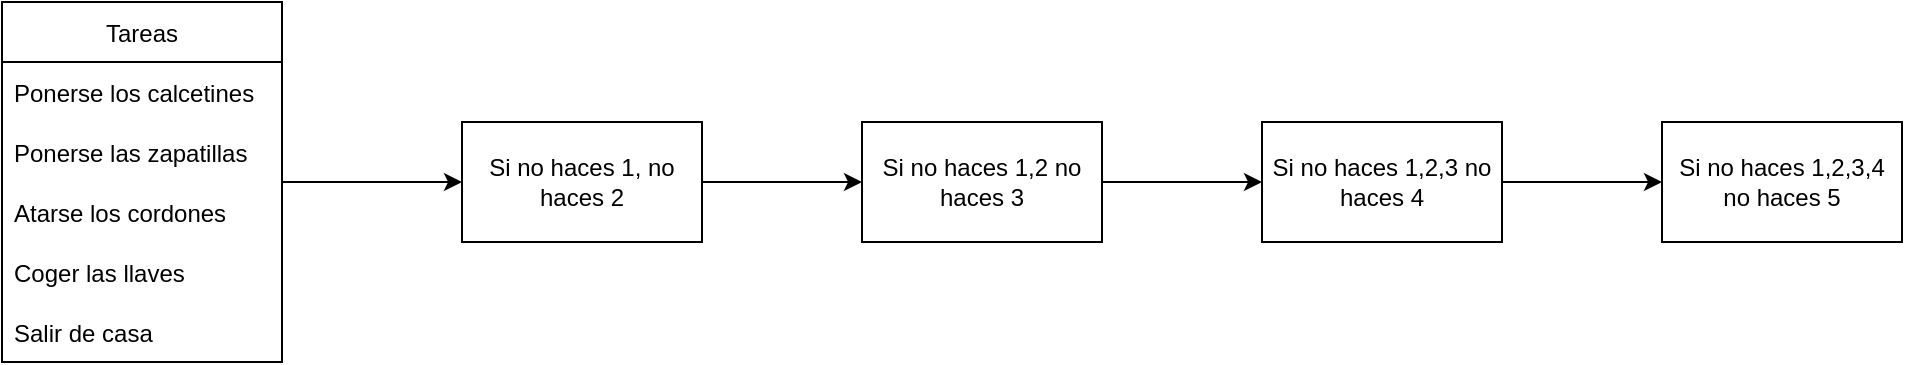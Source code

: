 <mxfile>
    <diagram id="_0wke6Hh3a8-axYqO77o" name="Página-1">
        <mxGraphModel dx="598" dy="569" grid="1" gridSize="10" guides="1" tooltips="1" connect="1" arrows="1" fold="1" page="1" pageScale="1" pageWidth="827" pageHeight="1169" math="0" shadow="0">
            <root>
                <mxCell id="0"/>
                <mxCell id="1" parent="0"/>
                <mxCell id="13" value="" style="edgeStyle=none;html=1;" edge="1" parent="1" source="5" target="12">
                    <mxGeometry relative="1" as="geometry"/>
                </mxCell>
                <mxCell id="5" value="Tareas" style="swimlane;fontStyle=0;childLayout=stackLayout;horizontal=1;startSize=30;horizontalStack=0;resizeParent=1;resizeParentMax=0;resizeLast=0;collapsible=1;marginBottom=0;" vertex="1" parent="1">
                    <mxGeometry x="160" y="300" width="140" height="180" as="geometry"/>
                </mxCell>
                <mxCell id="6" value="Ponerse los calcetines" style="text;strokeColor=none;fillColor=none;align=left;verticalAlign=middle;spacingLeft=4;spacingRight=4;overflow=hidden;points=[[0,0.5],[1,0.5]];portConstraint=eastwest;rotatable=0;" vertex="1" parent="5">
                    <mxGeometry y="30" width="140" height="30" as="geometry"/>
                </mxCell>
                <mxCell id="7" value="Ponerse las zapatillas" style="text;strokeColor=none;fillColor=none;align=left;verticalAlign=middle;spacingLeft=4;spacingRight=4;overflow=hidden;points=[[0,0.5],[1,0.5]];portConstraint=eastwest;rotatable=0;" vertex="1" parent="5">
                    <mxGeometry y="60" width="140" height="30" as="geometry"/>
                </mxCell>
                <mxCell id="8" value="Atarse los cordones" style="text;strokeColor=none;fillColor=none;align=left;verticalAlign=middle;spacingLeft=4;spacingRight=4;overflow=hidden;points=[[0,0.5],[1,0.5]];portConstraint=eastwest;rotatable=0;" vertex="1" parent="5">
                    <mxGeometry y="90" width="140" height="30" as="geometry"/>
                </mxCell>
                <mxCell id="9" value="Coger las llaves" style="text;strokeColor=none;fillColor=none;align=left;verticalAlign=middle;spacingLeft=4;spacingRight=4;overflow=hidden;points=[[0,0.5],[1,0.5]];portConstraint=eastwest;rotatable=0;" vertex="1" parent="5">
                    <mxGeometry y="120" width="140" height="30" as="geometry"/>
                </mxCell>
                <mxCell id="10" value="Salir de casa" style="text;strokeColor=none;fillColor=none;align=left;verticalAlign=middle;spacingLeft=4;spacingRight=4;overflow=hidden;points=[[0,0.5],[1,0.5]];portConstraint=eastwest;rotatable=0;" vertex="1" parent="5">
                    <mxGeometry y="150" width="140" height="30" as="geometry"/>
                </mxCell>
                <mxCell id="15" value="" style="edgeStyle=none;html=1;" edge="1" parent="1" source="12" target="14">
                    <mxGeometry relative="1" as="geometry"/>
                </mxCell>
                <mxCell id="12" value="Si no haces 1, no haces 2" style="whiteSpace=wrap;html=1;fontStyle=0;startSize=30;" vertex="1" parent="1">
                    <mxGeometry x="390" y="360" width="120" height="60" as="geometry"/>
                </mxCell>
                <mxCell id="17" value="" style="edgeStyle=none;html=1;" edge="1" parent="1" source="14" target="16">
                    <mxGeometry relative="1" as="geometry"/>
                </mxCell>
                <mxCell id="14" value="Si no haces 1,2 no haces 3" style="whiteSpace=wrap;html=1;fontStyle=0;startSize=30;" vertex="1" parent="1">
                    <mxGeometry x="590" y="360" width="120" height="60" as="geometry"/>
                </mxCell>
                <mxCell id="19" value="" style="edgeStyle=none;html=1;" edge="1" parent="1" source="16" target="18">
                    <mxGeometry relative="1" as="geometry"/>
                </mxCell>
                <mxCell id="16" value="Si no haces 1,2,3 no haces 4" style="whiteSpace=wrap;html=1;fontStyle=0;startSize=30;" vertex="1" parent="1">
                    <mxGeometry x="790" y="360" width="120" height="60" as="geometry"/>
                </mxCell>
                <mxCell id="18" value="Si no haces 1,2,3,4 no haces 5" style="whiteSpace=wrap;html=1;fontStyle=0;startSize=30;" vertex="1" parent="1">
                    <mxGeometry x="990" y="360" width="120" height="60" as="geometry"/>
                </mxCell>
            </root>
        </mxGraphModel>
    </diagram>
</mxfile>